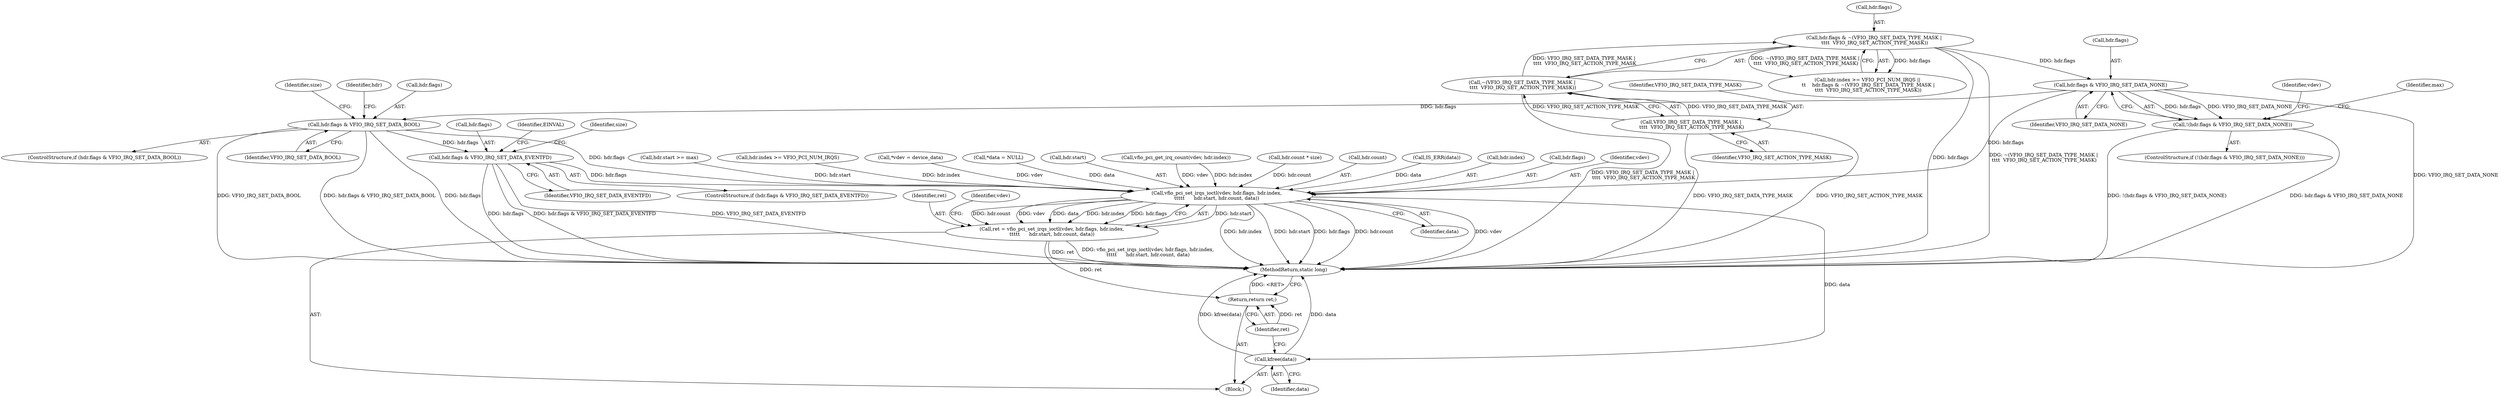 digraph "1_linux_05692d7005a364add85c6e25a6c4447ce08f913a@del" {
"1000747" [label="(Call,hdr.flags & VFIO_IRQ_SET_DATA_NONE)"];
"1000734" [label="(Call,hdr.flags & ~(VFIO_IRQ_SET_DATA_TYPE_MASK |\n \t\t\t\t  VFIO_IRQ_SET_ACTION_TYPE_MASK))"];
"1000738" [label="(Call,~(VFIO_IRQ_SET_DATA_TYPE_MASK |\n \t\t\t\t  VFIO_IRQ_SET_ACTION_TYPE_MASK))"];
"1000739" [label="(Call,VFIO_IRQ_SET_DATA_TYPE_MASK |\n \t\t\t\t  VFIO_IRQ_SET_ACTION_TYPE_MASK)"];
"1000746" [label="(Call,!(hdr.flags & VFIO_IRQ_SET_DATA_NONE))"];
"1000763" [label="(Call,hdr.flags & VFIO_IRQ_SET_DATA_BOOL)"];
"1000774" [label="(Call,hdr.flags & VFIO_IRQ_SET_DATA_EVENTFD)"];
"1000844" [label="(Call,vfio_pci_set_irqs_ioctl(vdev, hdr.flags, hdr.index,\n\t\t\t\t\t      hdr.start, hdr.count, data))"];
"1000842" [label="(Call,ret = vfio_pci_set_irqs_ioctl(vdev, hdr.flags, hdr.index,\n\t\t\t\t\t      hdr.start, hdr.count, data))"];
"1000866" [label="(Return,return ret;)"];
"1000864" [label="(Call,kfree(data))"];
"1000739" [label="(Call,VFIO_IRQ_SET_DATA_TYPE_MASK |\n \t\t\t\t  VFIO_IRQ_SET_ACTION_TYPE_MASK)"];
"1000866" [label="(Return,return ret;)"];
"1000741" [label="(Identifier,VFIO_IRQ_SET_ACTION_TYPE_MASK)"];
"1000775" [label="(Call,hdr.flags)"];
"1000801" [label="(Call,hdr.start >= max)"];
"1000748" [label="(Call,hdr.flags)"];
"1000840" [label="(Identifier,vdev)"];
"1000774" [label="(Call,hdr.flags & VFIO_IRQ_SET_DATA_EVENTFD)"];
"1000745" [label="(ControlStructure,if (!(hdr.flags & VFIO_IRQ_SET_DATA_NONE)))"];
"1000700" [label="(Block,)"];
"1000862" [label="(Identifier,vdev)"];
"1000734" [label="(Call,hdr.flags & ~(VFIO_IRQ_SET_DATA_TYPE_MASK |\n \t\t\t\t  VFIO_IRQ_SET_ACTION_TYPE_MASK))"];
"1000738" [label="(Call,~(VFIO_IRQ_SET_DATA_TYPE_MASK |\n \t\t\t\t  VFIO_IRQ_SET_ACTION_TYPE_MASK))"];
"1000767" [label="(Identifier,VFIO_IRQ_SET_DATA_BOOL)"];
"1000729" [label="(Call,hdr.index >= VFIO_PCI_NUM_IRQS)"];
"1000735" [label="(Call,hdr.flags)"];
"1000843" [label="(Identifier,ret)"];
"1000864" [label="(Call,kfree(data))"];
"1000746" [label="(Call,!(hdr.flags & VFIO_IRQ_SET_DATA_NONE))"];
"1000865" [label="(Identifier,data)"];
"1000122" [label="(Call,*vdev = device_data)"];
"1000740" [label="(Identifier,VFIO_IRQ_SET_DATA_TYPE_MASK)"];
"1000728" [label="(Call,hdr.index >= VFIO_PCI_NUM_IRQS ||\n \t\t    hdr.flags & ~(VFIO_IRQ_SET_DATA_TYPE_MASK |\n \t\t\t\t  VFIO_IRQ_SET_ACTION_TYPE_MASK))"];
"1000786" [label="(Identifier,EINVAL)"];
"1000703" [label="(Call,*data = NULL)"];
"1000858" [label="(Identifier,data)"];
"1000842" [label="(Call,ret = vfio_pci_set_irqs_ioctl(vdev, hdr.flags, hdr.index,\n\t\t\t\t\t      hdr.start, hdr.count, data))"];
"1000776" [label="(Identifier,hdr)"];
"1001369" [label="(MethodReturn,static long)"];
"1000852" [label="(Call,hdr.start)"];
"1000756" [label="(Identifier,max)"];
"1000867" [label="(Identifier,ret)"];
"1000757" [label="(Call,vfio_pci_get_irq_count(vdev, hdr.index))"];
"1000826" [label="(Call,hdr.count * size)"];
"1000762" [label="(ControlStructure,if (hdr.flags & VFIO_IRQ_SET_DATA_BOOL))"];
"1000773" [label="(ControlStructure,if (hdr.flags & VFIO_IRQ_SET_DATA_EVENTFD))"];
"1000855" [label="(Call,hdr.count)"];
"1000764" [label="(Call,hdr.flags)"];
"1000844" [label="(Call,vfio_pci_set_irqs_ioctl(vdev, hdr.flags, hdr.index,\n\t\t\t\t\t      hdr.start, hdr.count, data))"];
"1000832" [label="(Call,IS_ERR(data))"];
"1000747" [label="(Call,hdr.flags & VFIO_IRQ_SET_DATA_NONE)"];
"1000769" [label="(Identifier,size)"];
"1000780" [label="(Identifier,size)"];
"1000849" [label="(Call,hdr.index)"];
"1000751" [label="(Identifier,VFIO_IRQ_SET_DATA_NONE)"];
"1000846" [label="(Call,hdr.flags)"];
"1000778" [label="(Identifier,VFIO_IRQ_SET_DATA_EVENTFD)"];
"1000763" [label="(Call,hdr.flags & VFIO_IRQ_SET_DATA_BOOL)"];
"1000845" [label="(Identifier,vdev)"];
"1000747" -> "1000746"  [label="AST: "];
"1000747" -> "1000751"  [label="CFG: "];
"1000748" -> "1000747"  [label="AST: "];
"1000751" -> "1000747"  [label="AST: "];
"1000746" -> "1000747"  [label="CFG: "];
"1000747" -> "1001369"  [label="DDG: VFIO_IRQ_SET_DATA_NONE"];
"1000747" -> "1000746"  [label="DDG: hdr.flags"];
"1000747" -> "1000746"  [label="DDG: VFIO_IRQ_SET_DATA_NONE"];
"1000734" -> "1000747"  [label="DDG: hdr.flags"];
"1000747" -> "1000763"  [label="DDG: hdr.flags"];
"1000747" -> "1000844"  [label="DDG: hdr.flags"];
"1000734" -> "1000728"  [label="AST: "];
"1000734" -> "1000738"  [label="CFG: "];
"1000735" -> "1000734"  [label="AST: "];
"1000738" -> "1000734"  [label="AST: "];
"1000728" -> "1000734"  [label="CFG: "];
"1000734" -> "1001369"  [label="DDG: hdr.flags"];
"1000734" -> "1001369"  [label="DDG: ~(VFIO_IRQ_SET_DATA_TYPE_MASK |\n \t\t\t\t  VFIO_IRQ_SET_ACTION_TYPE_MASK)"];
"1000734" -> "1000728"  [label="DDG: hdr.flags"];
"1000734" -> "1000728"  [label="DDG: ~(VFIO_IRQ_SET_DATA_TYPE_MASK |\n \t\t\t\t  VFIO_IRQ_SET_ACTION_TYPE_MASK)"];
"1000738" -> "1000734"  [label="DDG: VFIO_IRQ_SET_DATA_TYPE_MASK |\n \t\t\t\t  VFIO_IRQ_SET_ACTION_TYPE_MASK"];
"1000738" -> "1000739"  [label="CFG: "];
"1000739" -> "1000738"  [label="AST: "];
"1000738" -> "1001369"  [label="DDG: VFIO_IRQ_SET_DATA_TYPE_MASK |\n \t\t\t\t  VFIO_IRQ_SET_ACTION_TYPE_MASK"];
"1000739" -> "1000738"  [label="DDG: VFIO_IRQ_SET_DATA_TYPE_MASK"];
"1000739" -> "1000738"  [label="DDG: VFIO_IRQ_SET_ACTION_TYPE_MASK"];
"1000739" -> "1000741"  [label="CFG: "];
"1000740" -> "1000739"  [label="AST: "];
"1000741" -> "1000739"  [label="AST: "];
"1000739" -> "1001369"  [label="DDG: VFIO_IRQ_SET_DATA_TYPE_MASK"];
"1000739" -> "1001369"  [label="DDG: VFIO_IRQ_SET_ACTION_TYPE_MASK"];
"1000746" -> "1000745"  [label="AST: "];
"1000756" -> "1000746"  [label="CFG: "];
"1000840" -> "1000746"  [label="CFG: "];
"1000746" -> "1001369"  [label="DDG: hdr.flags & VFIO_IRQ_SET_DATA_NONE"];
"1000746" -> "1001369"  [label="DDG: !(hdr.flags & VFIO_IRQ_SET_DATA_NONE)"];
"1000763" -> "1000762"  [label="AST: "];
"1000763" -> "1000767"  [label="CFG: "];
"1000764" -> "1000763"  [label="AST: "];
"1000767" -> "1000763"  [label="AST: "];
"1000769" -> "1000763"  [label="CFG: "];
"1000776" -> "1000763"  [label="CFG: "];
"1000763" -> "1001369"  [label="DDG: VFIO_IRQ_SET_DATA_BOOL"];
"1000763" -> "1001369"  [label="DDG: hdr.flags & VFIO_IRQ_SET_DATA_BOOL"];
"1000763" -> "1001369"  [label="DDG: hdr.flags"];
"1000763" -> "1000774"  [label="DDG: hdr.flags"];
"1000763" -> "1000844"  [label="DDG: hdr.flags"];
"1000774" -> "1000773"  [label="AST: "];
"1000774" -> "1000778"  [label="CFG: "];
"1000775" -> "1000774"  [label="AST: "];
"1000778" -> "1000774"  [label="AST: "];
"1000780" -> "1000774"  [label="CFG: "];
"1000786" -> "1000774"  [label="CFG: "];
"1000774" -> "1001369"  [label="DDG: hdr.flags & VFIO_IRQ_SET_DATA_EVENTFD"];
"1000774" -> "1001369"  [label="DDG: VFIO_IRQ_SET_DATA_EVENTFD"];
"1000774" -> "1001369"  [label="DDG: hdr.flags"];
"1000774" -> "1000844"  [label="DDG: hdr.flags"];
"1000844" -> "1000842"  [label="AST: "];
"1000844" -> "1000858"  [label="CFG: "];
"1000845" -> "1000844"  [label="AST: "];
"1000846" -> "1000844"  [label="AST: "];
"1000849" -> "1000844"  [label="AST: "];
"1000852" -> "1000844"  [label="AST: "];
"1000855" -> "1000844"  [label="AST: "];
"1000858" -> "1000844"  [label="AST: "];
"1000842" -> "1000844"  [label="CFG: "];
"1000844" -> "1001369"  [label="DDG: hdr.index"];
"1000844" -> "1001369"  [label="DDG: hdr.start"];
"1000844" -> "1001369"  [label="DDG: hdr.flags"];
"1000844" -> "1001369"  [label="DDG: hdr.count"];
"1000844" -> "1001369"  [label="DDG: vdev"];
"1000844" -> "1000842"  [label="DDG: hdr.start"];
"1000844" -> "1000842"  [label="DDG: hdr.count"];
"1000844" -> "1000842"  [label="DDG: vdev"];
"1000844" -> "1000842"  [label="DDG: data"];
"1000844" -> "1000842"  [label="DDG: hdr.index"];
"1000844" -> "1000842"  [label="DDG: hdr.flags"];
"1000757" -> "1000844"  [label="DDG: vdev"];
"1000757" -> "1000844"  [label="DDG: hdr.index"];
"1000122" -> "1000844"  [label="DDG: vdev"];
"1000729" -> "1000844"  [label="DDG: hdr.index"];
"1000801" -> "1000844"  [label="DDG: hdr.start"];
"1000826" -> "1000844"  [label="DDG: hdr.count"];
"1000832" -> "1000844"  [label="DDG: data"];
"1000703" -> "1000844"  [label="DDG: data"];
"1000844" -> "1000864"  [label="DDG: data"];
"1000842" -> "1000700"  [label="AST: "];
"1000843" -> "1000842"  [label="AST: "];
"1000862" -> "1000842"  [label="CFG: "];
"1000842" -> "1001369"  [label="DDG: ret"];
"1000842" -> "1001369"  [label="DDG: vfio_pci_set_irqs_ioctl(vdev, hdr.flags, hdr.index,\n\t\t\t\t\t      hdr.start, hdr.count, data)"];
"1000842" -> "1000866"  [label="DDG: ret"];
"1000866" -> "1000700"  [label="AST: "];
"1000866" -> "1000867"  [label="CFG: "];
"1000867" -> "1000866"  [label="AST: "];
"1001369" -> "1000866"  [label="CFG: "];
"1000866" -> "1001369"  [label="DDG: <RET>"];
"1000867" -> "1000866"  [label="DDG: ret"];
"1000864" -> "1000700"  [label="AST: "];
"1000864" -> "1000865"  [label="CFG: "];
"1000865" -> "1000864"  [label="AST: "];
"1000867" -> "1000864"  [label="CFG: "];
"1000864" -> "1001369"  [label="DDG: data"];
"1000864" -> "1001369"  [label="DDG: kfree(data)"];
}

